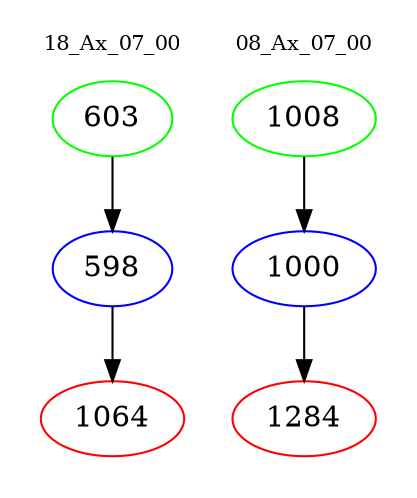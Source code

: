 digraph{
subgraph cluster_0 {
color = white
label = "18_Ax_07_00";
fontsize=10;
T0_603 [label="603", color="green"]
T0_603 -> T0_598 [color="black"]
T0_598 [label="598", color="blue"]
T0_598 -> T0_1064 [color="black"]
T0_1064 [label="1064", color="red"]
}
subgraph cluster_1 {
color = white
label = "08_Ax_07_00";
fontsize=10;
T1_1008 [label="1008", color="green"]
T1_1008 -> T1_1000 [color="black"]
T1_1000 [label="1000", color="blue"]
T1_1000 -> T1_1284 [color="black"]
T1_1284 [label="1284", color="red"]
}
}
